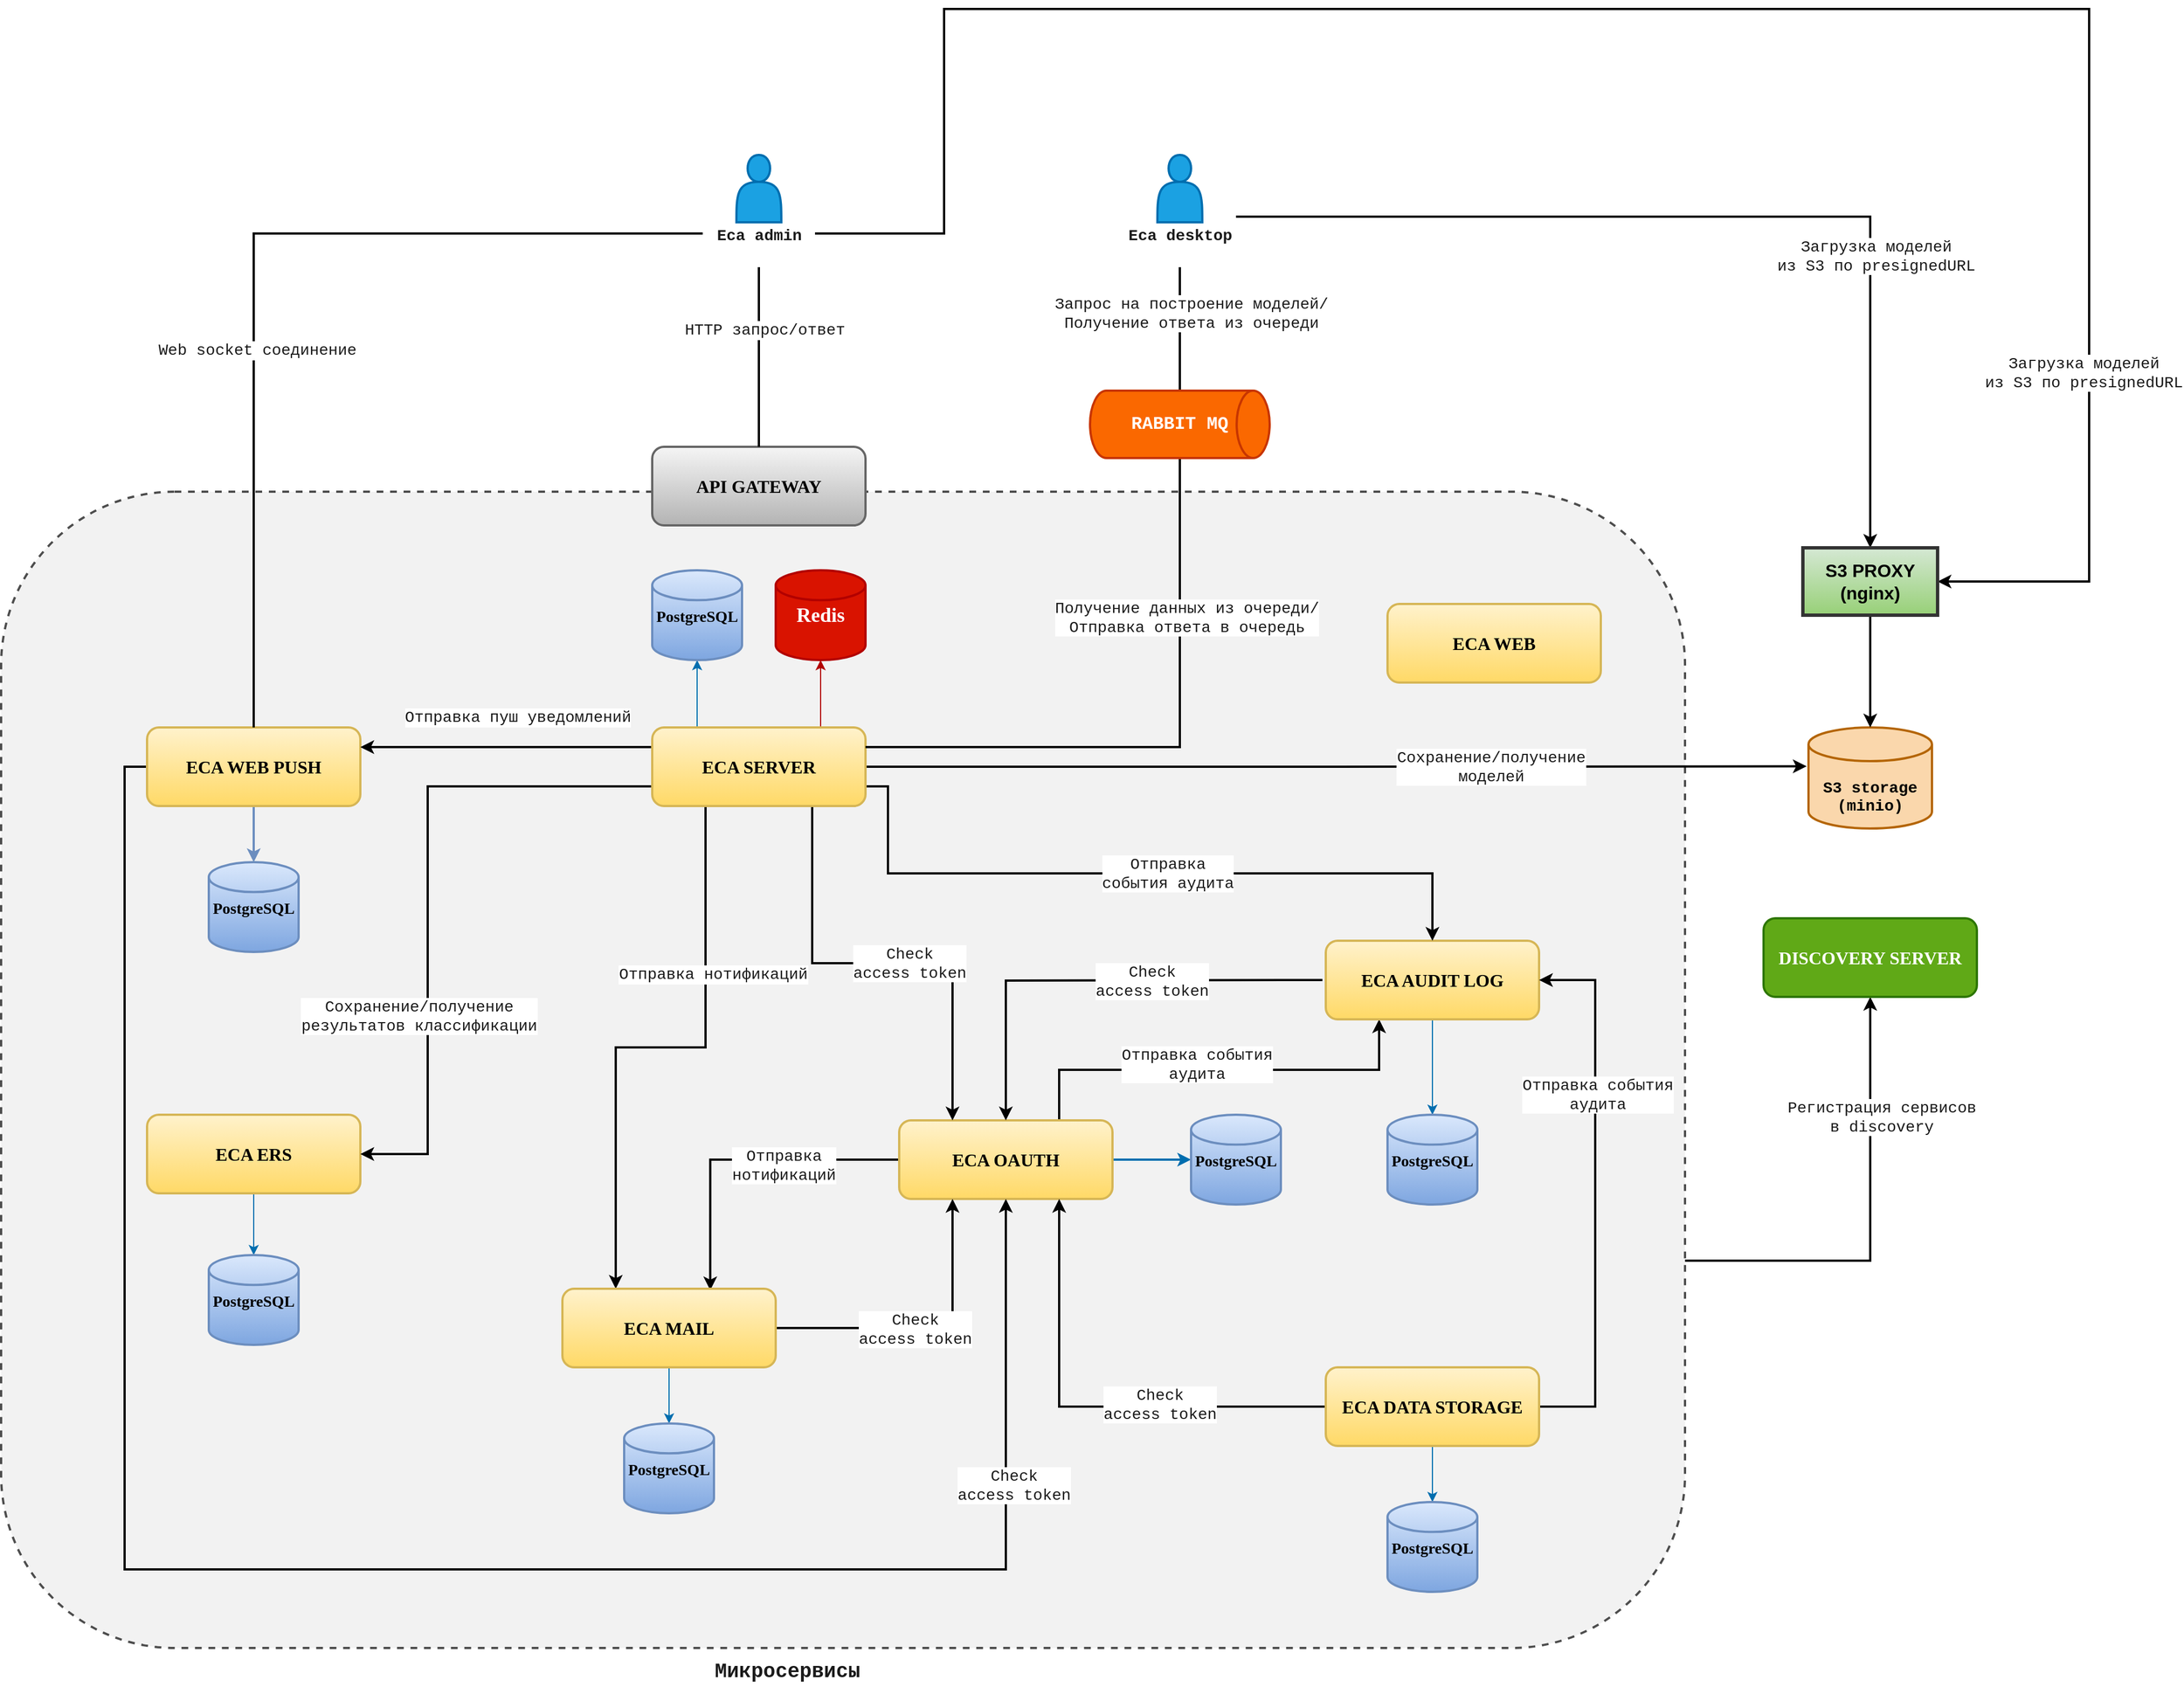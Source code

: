 <mxfile version="20.4.1" type="device"><diagram id="1o1B7qJ34VyJtImrrHPs" name="Page-1"><mxGraphModel dx="2272" dy="1932" grid="1" gridSize="10" guides="1" tooltips="1" connect="1" arrows="1" fold="1" page="1" pageScale="1" pageWidth="850" pageHeight="1100" math="0" shadow="0"><root><mxCell id="0"/><mxCell id="1" parent="0"/><mxCell id="HT-uIEZptR9BiRz0wnPU-54" style="edgeStyle=orthogonalEdgeStyle;rounded=0;orthogonalLoop=1;jettySize=auto;html=1;exitX=0.5;exitY=1;exitDx=0;exitDy=0;entryX=0.5;entryY=0;entryDx=0;entryDy=0;entryPerimeter=0;fontFamily=Courier New;fontSize=14;fontColor=#1A1A1A;strokeWidth=2;endArrow=none;endFill=0;" parent="1" source="HT-uIEZptR9BiRz0wnPU-34" target="HT-uIEZptR9BiRz0wnPU-32" edge="1"><mxGeometry relative="1" as="geometry"/></mxCell><mxCell id="HT-uIEZptR9BiRz0wnPU-61" value="Запрос на построение моделей/&lt;br&gt;Получение ответа из очереди" style="edgeLabel;html=1;align=center;verticalAlign=middle;resizable=0;points=[];fontSize=14;fontFamily=Courier New;fontColor=#1A1A1A;" parent="HT-uIEZptR9BiRz0wnPU-54" vertex="1" connectable="0"><mxGeometry x="-0.267" y="10" relative="1" as="geometry"><mxPoint as="offset"/></mxGeometry></mxCell><mxCell id="HT-uIEZptR9BiRz0wnPU-1" value="" style="rounded=1;whiteSpace=wrap;html=1;dashed=1;strokeWidth=2;strokeColor=#4D4D4D;fillColor=#F2F2F2;" parent="1" vertex="1"><mxGeometry x="-680" y="-40" width="1500" height="1030" as="geometry"/></mxCell><mxCell id="HT-uIEZptR9BiRz0wnPU-2" value="&lt;font face=&quot;Comic Sans MS&quot; style=&quot;font-size: 16px;&quot;&gt;&lt;b&gt;API GATEWAY&lt;/b&gt;&lt;/font&gt;" style="rounded=1;whiteSpace=wrap;html=1;strokeColor=#666666;strokeWidth=2;fillColor=#f5f5f5;gradientColor=#b3b3b3;" parent="1" vertex="1"><mxGeometry x="-100" y="-80" width="190" height="70" as="geometry"/></mxCell><mxCell id="HT-uIEZptR9BiRz0wnPU-76" style="edgeStyle=orthogonalEdgeStyle;rounded=0;orthogonalLoop=1;jettySize=auto;html=1;exitX=0;exitY=0.5;exitDx=0;exitDy=0;entryX=0.693;entryY=0.019;entryDx=0;entryDy=0;entryPerimeter=0;fontFamily=Courier New;fontSize=14;fontColor=#1A1A1A;endArrow=classic;endFill=1;strokeWidth=2;" parent="1" source="HT-uIEZptR9BiRz0wnPU-3" target="HT-uIEZptR9BiRz0wnPU-11" edge="1"><mxGeometry relative="1" as="geometry"/></mxCell><mxCell id="HT-uIEZptR9BiRz0wnPU-77" value="Отправка&lt;br&gt;нотификаций" style="edgeLabel;html=1;align=center;verticalAlign=middle;resizable=0;points=[];fontSize=14;fontFamily=Courier New;fontColor=#1A1A1A;" parent="HT-uIEZptR9BiRz0wnPU-76" vertex="1" connectable="0"><mxGeometry x="-0.274" y="5" relative="1" as="geometry"><mxPoint as="offset"/></mxGeometry></mxCell><mxCell id="HT-uIEZptR9BiRz0wnPU-81" style="edgeStyle=orthogonalEdgeStyle;rounded=0;orthogonalLoop=1;jettySize=auto;html=1;exitX=1;exitY=0.5;exitDx=0;exitDy=0;entryX=0;entryY=0.5;entryDx=0;entryDy=0;entryPerimeter=0;fontFamily=Courier New;fontSize=14;fontColor=#1A1A1A;endArrow=classic;endFill=1;strokeWidth=2;fillColor=#1ba1e2;strokeColor=#006EAF;" parent="1" source="HT-uIEZptR9BiRz0wnPU-3" target="HT-uIEZptR9BiRz0wnPU-15" edge="1"><mxGeometry relative="1" as="geometry"/></mxCell><mxCell id="HT-uIEZptR9BiRz0wnPU-95" style="edgeStyle=orthogonalEdgeStyle;rounded=0;orthogonalLoop=1;jettySize=auto;html=1;exitX=0.75;exitY=0;exitDx=0;exitDy=0;entryX=0.25;entryY=1;entryDx=0;entryDy=0;fontFamily=Courier New;fontSize=14;fontColor=#1A1A1A;endArrow=classic;endFill=1;strokeWidth=2;" parent="1" source="HT-uIEZptR9BiRz0wnPU-3" target="HT-uIEZptR9BiRz0wnPU-6" edge="1"><mxGeometry relative="1" as="geometry"/></mxCell><mxCell id="HT-uIEZptR9BiRz0wnPU-96" value="Отправка события&lt;br&gt;аудита" style="edgeLabel;html=1;align=center;verticalAlign=middle;resizable=0;points=[];fontSize=14;fontFamily=Courier New;fontColor=#1A1A1A;" parent="HT-uIEZptR9BiRz0wnPU-95" vertex="1" connectable="0"><mxGeometry x="-0.116" y="5" relative="1" as="geometry"><mxPoint x="1" as="offset"/></mxGeometry></mxCell><mxCell id="HT-uIEZptR9BiRz0wnPU-3" value="&lt;font face=&quot;Comic Sans MS&quot;&gt;&lt;span style=&quot;font-size: 16px;&quot;&gt;&lt;b&gt;ECA OAUTH&lt;/b&gt;&lt;/span&gt;&lt;/font&gt;" style="rounded=1;whiteSpace=wrap;html=1;strokeColor=#d6b656;strokeWidth=2;fillColor=#fff2cc;gradientColor=#ffd966;" parent="1" vertex="1"><mxGeometry x="120" y="520" width="190" height="70" as="geometry"/></mxCell><mxCell id="HT-uIEZptR9BiRz0wnPU-5" value="&lt;font face=&quot;Comic Sans MS&quot;&gt;&lt;span style=&quot;font-size: 16px;&quot;&gt;&lt;b&gt;ECA WEB&lt;/b&gt;&lt;/span&gt;&lt;/font&gt;" style="rounded=1;whiteSpace=wrap;html=1;strokeColor=#d6b656;strokeWidth=2;fillColor=#fff2cc;gradientColor=#ffd966;" parent="1" vertex="1"><mxGeometry x="555" y="60" width="190" height="70" as="geometry"/></mxCell><mxCell id="HT-uIEZptR9BiRz0wnPU-28" style="edgeStyle=orthogonalEdgeStyle;rounded=0;orthogonalLoop=1;jettySize=auto;html=1;exitX=0.5;exitY=1;exitDx=0;exitDy=0;entryX=0.5;entryY=0;entryDx=0;entryDy=0;entryPerimeter=0;fontFamily=Courier New;fontSize=18;fontColor=#FFFFFF;fillColor=#1ba1e2;strokeColor=#006EAF;" parent="1" source="HT-uIEZptR9BiRz0wnPU-6" target="HT-uIEZptR9BiRz0wnPU-14" edge="1"><mxGeometry relative="1" as="geometry"/></mxCell><mxCell id="HT-uIEZptR9BiRz0wnPU-85" style="edgeStyle=orthogonalEdgeStyle;rounded=0;orthogonalLoop=1;jettySize=auto;html=1;exitX=0;exitY=0.5;exitDx=0;exitDy=0;entryX=0.5;entryY=0;entryDx=0;entryDy=0;fontFamily=Courier New;fontSize=14;fontColor=#1A1A1A;endArrow=classic;endFill=1;strokeWidth=2;" parent="1" target="HT-uIEZptR9BiRz0wnPU-3" edge="1"><mxGeometry relative="1" as="geometry"><mxPoint x="497" y="395" as="sourcePoint"/><mxPoint x="272.04" y="517.97" as="targetPoint"/></mxGeometry></mxCell><mxCell id="HT-uIEZptR9BiRz0wnPU-86" value="Check&lt;br&gt;access token" style="edgeLabel;html=1;align=center;verticalAlign=middle;resizable=0;points=[];fontSize=14;fontFamily=Courier New;fontColor=#1A1A1A;" parent="HT-uIEZptR9BiRz0wnPU-85" vertex="1" connectable="0"><mxGeometry x="-0.253" relative="1" as="geometry"><mxPoint as="offset"/></mxGeometry></mxCell><mxCell id="HT-uIEZptR9BiRz0wnPU-6" value="&lt;font face=&quot;Comic Sans MS&quot;&gt;&lt;span style=&quot;font-size: 16px;&quot;&gt;&lt;b&gt;ECA AUDIT LOG&lt;/b&gt;&lt;/span&gt;&lt;/font&gt;" style="rounded=1;whiteSpace=wrap;html=1;strokeColor=#d6b656;strokeWidth=2;fillColor=#fff2cc;gradientColor=#ffd966;" parent="1" vertex="1"><mxGeometry x="500" y="360" width="190" height="70" as="geometry"/></mxCell><mxCell id="HT-uIEZptR9BiRz0wnPU-31" style="edgeStyle=orthogonalEdgeStyle;rounded=0;orthogonalLoop=1;jettySize=auto;html=1;exitX=0.5;exitY=1;exitDx=0;exitDy=0;entryX=0.5;entryY=0;entryDx=0;entryDy=0;entryPerimeter=0;fontFamily=Courier New;fontSize=18;fontColor=#FFFFFF;fillColor=#1ba1e2;strokeColor=#006EAF;" parent="1" source="HT-uIEZptR9BiRz0wnPU-7" target="HT-uIEZptR9BiRz0wnPU-13" edge="1"><mxGeometry relative="1" as="geometry"/></mxCell><mxCell id="HT-uIEZptR9BiRz0wnPU-83" style="edgeStyle=orthogonalEdgeStyle;rounded=0;orthogonalLoop=1;jettySize=auto;html=1;exitX=0;exitY=0.5;exitDx=0;exitDy=0;entryX=0.75;entryY=1;entryDx=0;entryDy=0;fontFamily=Courier New;fontSize=14;fontColor=#1A1A1A;endArrow=classic;endFill=1;strokeWidth=2;" parent="1" source="HT-uIEZptR9BiRz0wnPU-7" target="HT-uIEZptR9BiRz0wnPU-3" edge="1"><mxGeometry relative="1" as="geometry"/></mxCell><mxCell id="HT-uIEZptR9BiRz0wnPU-84" value="Check&lt;br&gt;access token" style="edgeLabel;html=1;align=center;verticalAlign=middle;resizable=0;points=[];fontSize=14;fontFamily=Courier New;fontColor=#1A1A1A;" parent="HT-uIEZptR9BiRz0wnPU-83" vertex="1" connectable="0"><mxGeometry x="-0.298" y="-2" relative="1" as="geometry"><mxPoint as="offset"/></mxGeometry></mxCell><mxCell id="HT-uIEZptR9BiRz0wnPU-93" style="edgeStyle=orthogonalEdgeStyle;rounded=0;orthogonalLoop=1;jettySize=auto;html=1;exitX=1;exitY=0.5;exitDx=0;exitDy=0;entryX=1;entryY=0.5;entryDx=0;entryDy=0;fontFamily=Courier New;fontSize=14;fontColor=#1A1A1A;endArrow=classic;endFill=1;strokeWidth=2;" parent="1" source="HT-uIEZptR9BiRz0wnPU-7" target="HT-uIEZptR9BiRz0wnPU-6" edge="1"><mxGeometry relative="1" as="geometry"><Array as="points"><mxPoint x="740" y="775"/><mxPoint x="740" y="395"/></Array></mxGeometry></mxCell><mxCell id="HT-uIEZptR9BiRz0wnPU-94" value="Отправка события&lt;br&gt;аудита" style="edgeLabel;html=1;align=center;verticalAlign=middle;resizable=0;points=[];fontSize=14;fontFamily=Courier New;fontColor=#1A1A1A;" parent="HT-uIEZptR9BiRz0wnPU-93" vertex="1" connectable="0"><mxGeometry x="0.367" y="-2" relative="1" as="geometry"><mxPoint as="offset"/></mxGeometry></mxCell><mxCell id="HT-uIEZptR9BiRz0wnPU-7" value="&lt;font face=&quot;Comic Sans MS&quot;&gt;&lt;span style=&quot;font-size: 16px;&quot;&gt;&lt;b&gt;ECA DATA STORAGE&lt;/b&gt;&lt;/span&gt;&lt;/font&gt;" style="rounded=1;whiteSpace=wrap;html=1;strokeColor=#d6b656;strokeWidth=2;fillColor=#fff2cc;gradientColor=#ffd966;" parent="1" vertex="1"><mxGeometry x="500" y="740" width="190" height="70" as="geometry"/></mxCell><mxCell id="HT-uIEZptR9BiRz0wnPU-89" style="edgeStyle=orthogonalEdgeStyle;rounded=0;orthogonalLoop=1;jettySize=auto;html=1;exitX=0;exitY=0.5;exitDx=0;exitDy=0;entryX=0.5;entryY=1;entryDx=0;entryDy=0;fontFamily=Courier New;fontSize=14;fontColor=#1A1A1A;endArrow=classic;endFill=1;strokeWidth=2;" parent="1" source="HT-uIEZptR9BiRz0wnPU-8" target="HT-uIEZptR9BiRz0wnPU-3" edge="1"><mxGeometry relative="1" as="geometry"><Array as="points"><mxPoint x="-570" y="205"/><mxPoint x="-570" y="920"/><mxPoint x="215" y="920"/></Array></mxGeometry></mxCell><mxCell id="HT-uIEZptR9BiRz0wnPU-90" value="Check&lt;br&gt;access token" style="edgeLabel;html=1;align=center;verticalAlign=middle;resizable=0;points=[];fontSize=14;fontFamily=Courier New;fontColor=#1A1A1A;" parent="HT-uIEZptR9BiRz0wnPU-89" vertex="1" connectable="0"><mxGeometry x="0.725" y="-7" relative="1" as="geometry"><mxPoint as="offset"/></mxGeometry></mxCell><mxCell id="km0BEpvMHtJ2xgpsQ099-3" style="edgeStyle=orthogonalEdgeStyle;rounded=0;orthogonalLoop=1;jettySize=auto;html=1;exitX=0.5;exitY=1;exitDx=0;exitDy=0;fillColor=#dae8fc;strokeColor=#6c8ebf;strokeWidth=2;" parent="1" source="HT-uIEZptR9BiRz0wnPU-8" target="km0BEpvMHtJ2xgpsQ099-1" edge="1"><mxGeometry relative="1" as="geometry"/></mxCell><mxCell id="HT-uIEZptR9BiRz0wnPU-8" value="&lt;font face=&quot;Comic Sans MS&quot;&gt;&lt;span style=&quot;font-size: 16px;&quot;&gt;&lt;b&gt;ECA WEB PUSH&lt;/b&gt;&lt;/span&gt;&lt;/font&gt;" style="rounded=1;whiteSpace=wrap;html=1;strokeColor=#d6b656;strokeWidth=2;fillColor=#fff2cc;gradientColor=#ffd966;" parent="1" vertex="1"><mxGeometry x="-550" y="170" width="190" height="70" as="geometry"/></mxCell><mxCell id="HT-uIEZptR9BiRz0wnPU-27" style="edgeStyle=orthogonalEdgeStyle;rounded=0;orthogonalLoop=1;jettySize=auto;html=1;exitX=0.5;exitY=1;exitDx=0;exitDy=0;entryX=0.5;entryY=0;entryDx=0;entryDy=0;entryPerimeter=0;fontFamily=Courier New;fontSize=18;fontColor=#FFFFFF;fillColor=#1ba1e2;strokeColor=#006EAF;" parent="1" source="HT-uIEZptR9BiRz0wnPU-9" target="HT-uIEZptR9BiRz0wnPU-19" edge="1"><mxGeometry relative="1" as="geometry"/></mxCell><mxCell id="HT-uIEZptR9BiRz0wnPU-9" value="&lt;font face=&quot;Comic Sans MS&quot;&gt;&lt;span style=&quot;font-size: 16px;&quot;&gt;&lt;b&gt;ECA ERS&lt;/b&gt;&lt;/span&gt;&lt;/font&gt;" style="rounded=1;whiteSpace=wrap;html=1;strokeColor=#d6b656;strokeWidth=2;fillColor=#fff2cc;gradientColor=#ffd966;" parent="1" vertex="1"><mxGeometry x="-550" y="515" width="190" height="70" as="geometry"/></mxCell><mxCell id="HT-uIEZptR9BiRz0wnPU-20" style="edgeStyle=orthogonalEdgeStyle;rounded=0;orthogonalLoop=1;jettySize=auto;html=1;fontFamily=Courier New;fontSize=18;fontColor=#FFFFFF;fillColor=#1ba1e2;strokeColor=#006EAF;exitX=0.25;exitY=0;exitDx=0;exitDy=0;" parent="1" source="HT-uIEZptR9BiRz0wnPU-10" target="HT-uIEZptR9BiRz0wnPU-17" edge="1"><mxGeometry relative="1" as="geometry"><mxPoint x="-60" y="240" as="sourcePoint"/><Array as="points"><mxPoint x="-60" y="170"/></Array></mxGeometry></mxCell><mxCell id="HT-uIEZptR9BiRz0wnPU-22" style="edgeStyle=orthogonalEdgeStyle;rounded=0;orthogonalLoop=1;jettySize=auto;html=1;exitX=0.75;exitY=1;exitDx=0;exitDy=0;fontFamily=Courier New;fontSize=18;fontColor=#FFFFFF;fillColor=#e51400;strokeColor=#B20000;" parent="1" source="HT-uIEZptR9BiRz0wnPU-10" target="HT-uIEZptR9BiRz0wnPU-18" edge="1"><mxGeometry relative="1" as="geometry"><Array as="points"><mxPoint x="50" y="240"/></Array></mxGeometry></mxCell><mxCell id="HT-uIEZptR9BiRz0wnPU-66" style="edgeStyle=orthogonalEdgeStyle;rounded=0;orthogonalLoop=1;jettySize=auto;html=1;exitX=0;exitY=0.25;exitDx=0;exitDy=0;entryX=1;entryY=0.25;entryDx=0;entryDy=0;fontFamily=Courier New;fontSize=14;fontColor=#1A1A1A;endArrow=classic;endFill=1;strokeWidth=2;" parent="1" source="HT-uIEZptR9BiRz0wnPU-10" target="HT-uIEZptR9BiRz0wnPU-8" edge="1"><mxGeometry relative="1" as="geometry"/></mxCell><mxCell id="HT-uIEZptR9BiRz0wnPU-67" value="Отправка пуш уведомлений" style="edgeLabel;html=1;align=center;verticalAlign=middle;resizable=0;points=[];fontSize=14;fontFamily=Courier New;fontColor=#1A1A1A;" parent="HT-uIEZptR9BiRz0wnPU-66" vertex="1" connectable="0"><mxGeometry x="-0.154" y="3" relative="1" as="geometry"><mxPoint x="-10" y="-30" as="offset"/></mxGeometry></mxCell><mxCell id="HT-uIEZptR9BiRz0wnPU-68" style="edgeStyle=orthogonalEdgeStyle;rounded=0;orthogonalLoop=1;jettySize=auto;html=1;exitX=0;exitY=0.75;exitDx=0;exitDy=0;entryX=1;entryY=0.5;entryDx=0;entryDy=0;fontFamily=Courier New;fontSize=14;fontColor=#1A1A1A;endArrow=classic;endFill=1;strokeWidth=2;" parent="1" source="HT-uIEZptR9BiRz0wnPU-10" target="HT-uIEZptR9BiRz0wnPU-9" edge="1"><mxGeometry relative="1" as="geometry"><Array as="points"><mxPoint x="-300" y="223"/><mxPoint x="-300" y="550"/></Array></mxGeometry></mxCell><mxCell id="HT-uIEZptR9BiRz0wnPU-69" value="Сохранение/получение&lt;br&gt;результатов классификации" style="edgeLabel;html=1;align=center;verticalAlign=middle;resizable=0;points=[];fontSize=14;fontFamily=Courier New;fontColor=#1A1A1A;" parent="HT-uIEZptR9BiRz0wnPU-68" vertex="1" connectable="0"><mxGeometry x="0.38" y="-8" relative="1" as="geometry"><mxPoint y="-1" as="offset"/></mxGeometry></mxCell><mxCell id="HT-uIEZptR9BiRz0wnPU-74" style="edgeStyle=orthogonalEdgeStyle;rounded=0;orthogonalLoop=1;jettySize=auto;html=1;exitX=0.25;exitY=1;exitDx=0;exitDy=0;entryX=0.25;entryY=0;entryDx=0;entryDy=0;fontFamily=Courier New;fontSize=14;fontColor=#1A1A1A;endArrow=classic;endFill=1;strokeWidth=2;" parent="1" source="HT-uIEZptR9BiRz0wnPU-10" target="HT-uIEZptR9BiRz0wnPU-11" edge="1"><mxGeometry relative="1" as="geometry"/></mxCell><mxCell id="HT-uIEZptR9BiRz0wnPU-75" value="Отправка нотификаций" style="edgeLabel;html=1;align=center;verticalAlign=middle;resizable=0;points=[];fontSize=14;fontFamily=Courier New;fontColor=#1A1A1A;" parent="HT-uIEZptR9BiRz0wnPU-74" vertex="1" connectable="0"><mxGeometry x="-0.413" y="6" relative="1" as="geometry"><mxPoint as="offset"/></mxGeometry></mxCell><mxCell id="HT-uIEZptR9BiRz0wnPU-87" style="edgeStyle=orthogonalEdgeStyle;rounded=0;orthogonalLoop=1;jettySize=auto;html=1;exitX=0.75;exitY=1;exitDx=0;exitDy=0;entryX=0.25;entryY=0;entryDx=0;entryDy=0;fontFamily=Courier New;fontSize=14;fontColor=#1A1A1A;endArrow=classic;endFill=1;strokeWidth=2;" parent="1" source="HT-uIEZptR9BiRz0wnPU-10" target="HT-uIEZptR9BiRz0wnPU-3" edge="1"><mxGeometry relative="1" as="geometry"><Array as="points"><mxPoint x="43" y="380"/><mxPoint x="168" y="380"/></Array></mxGeometry></mxCell><mxCell id="HT-uIEZptR9BiRz0wnPU-88" value="Check&lt;br&gt;access token" style="edgeLabel;html=1;align=center;verticalAlign=middle;resizable=0;points=[];fontSize=14;fontFamily=Courier New;fontColor=#1A1A1A;" parent="HT-uIEZptR9BiRz0wnPU-87" vertex="1" connectable="0"><mxGeometry x="0.123" relative="1" as="geometry"><mxPoint x="-1" as="offset"/></mxGeometry></mxCell><mxCell id="HT-uIEZptR9BiRz0wnPU-91" style="edgeStyle=orthogonalEdgeStyle;rounded=0;orthogonalLoop=1;jettySize=auto;html=1;exitX=1;exitY=0.75;exitDx=0;exitDy=0;fontFamily=Courier New;fontSize=14;fontColor=#1A1A1A;endArrow=classic;endFill=1;strokeWidth=2;" parent="1" source="HT-uIEZptR9BiRz0wnPU-10" target="HT-uIEZptR9BiRz0wnPU-6" edge="1"><mxGeometry relative="1" as="geometry"><Array as="points"><mxPoint x="110" y="223"/><mxPoint x="110" y="300"/><mxPoint x="595" y="300"/></Array></mxGeometry></mxCell><mxCell id="HT-uIEZptR9BiRz0wnPU-92" value="Отправка&lt;br&gt;события аудита" style="edgeLabel;html=1;align=center;verticalAlign=middle;resizable=0;points=[];fontSize=14;fontFamily=Courier New;fontColor=#1A1A1A;" parent="HT-uIEZptR9BiRz0wnPU-91" vertex="1" connectable="0"><mxGeometry x="0.076" relative="1" as="geometry"><mxPoint x="1" as="offset"/></mxGeometry></mxCell><mxCell id="HT-uIEZptR9BiRz0wnPU-99" style="edgeStyle=orthogonalEdgeStyle;rounded=0;orthogonalLoop=1;jettySize=auto;html=1;exitX=1;exitY=0.5;exitDx=0;exitDy=0;entryX=-0.015;entryY=0.385;entryDx=0;entryDy=0;entryPerimeter=0;fontFamily=Courier New;fontSize=14;fontColor=#1A1A1A;endArrow=classic;endFill=1;strokeWidth=2;" parent="1" source="HT-uIEZptR9BiRz0wnPU-10" target="HT-uIEZptR9BiRz0wnPU-98" edge="1"><mxGeometry relative="1" as="geometry"/></mxCell><mxCell id="HT-uIEZptR9BiRz0wnPU-100" value="Сохранение/получение&lt;br&gt;моделей" style="edgeLabel;html=1;align=center;verticalAlign=middle;resizable=0;points=[];fontSize=14;fontFamily=Courier New;fontColor=#1A1A1A;" parent="HT-uIEZptR9BiRz0wnPU-99" vertex="1" connectable="0"><mxGeometry x="0.332" relative="1" as="geometry"><mxPoint x="-1" as="offset"/></mxGeometry></mxCell><mxCell id="HT-uIEZptR9BiRz0wnPU-10" value="&lt;font face=&quot;Comic Sans MS&quot;&gt;&lt;span style=&quot;font-size: 16px;&quot;&gt;&lt;b&gt;ECA SERVER&lt;/b&gt;&lt;/span&gt;&lt;/font&gt;" style="rounded=1;whiteSpace=wrap;html=1;strokeColor=#d6b656;strokeWidth=2;fillColor=#fff2cc;gradientColor=#ffd966;" parent="1" vertex="1"><mxGeometry x="-100" y="170" width="190" height="70" as="geometry"/></mxCell><mxCell id="HT-uIEZptR9BiRz0wnPU-30" style="edgeStyle=orthogonalEdgeStyle;rounded=0;orthogonalLoop=1;jettySize=auto;html=1;exitX=0.5;exitY=1;exitDx=0;exitDy=0;entryX=0.5;entryY=0;entryDx=0;entryDy=0;entryPerimeter=0;fontFamily=Courier New;fontSize=18;fontColor=#FFFFFF;fillColor=#1ba1e2;strokeColor=#006EAF;" parent="1" source="HT-uIEZptR9BiRz0wnPU-11" target="HT-uIEZptR9BiRz0wnPU-16" edge="1"><mxGeometry relative="1" as="geometry"/></mxCell><mxCell id="HT-uIEZptR9BiRz0wnPU-78" style="edgeStyle=orthogonalEdgeStyle;rounded=0;orthogonalLoop=1;jettySize=auto;html=1;exitX=1;exitY=0.5;exitDx=0;exitDy=0;entryX=0.25;entryY=1;entryDx=0;entryDy=0;fontFamily=Courier New;fontSize=14;fontColor=#1A1A1A;endArrow=classic;endFill=1;strokeWidth=2;" parent="1" source="HT-uIEZptR9BiRz0wnPU-11" target="HT-uIEZptR9BiRz0wnPU-3" edge="1"><mxGeometry relative="1" as="geometry"/></mxCell><mxCell id="HT-uIEZptR9BiRz0wnPU-82" value="Check&lt;br&gt;access token" style="edgeLabel;html=1;align=center;verticalAlign=middle;resizable=0;points=[];fontSize=14;fontFamily=Courier New;fontColor=#1A1A1A;" parent="HT-uIEZptR9BiRz0wnPU-78" vertex="1" connectable="0"><mxGeometry x="-0.095" y="-1" relative="1" as="geometry"><mxPoint as="offset"/></mxGeometry></mxCell><mxCell id="HT-uIEZptR9BiRz0wnPU-11" value="&lt;font face=&quot;Comic Sans MS&quot;&gt;&lt;span style=&quot;font-size: 16px;&quot;&gt;&lt;b&gt;ECA MAIL&lt;/b&gt;&lt;/span&gt;&lt;/font&gt;" style="rounded=1;whiteSpace=wrap;html=1;strokeColor=#d6b656;strokeWidth=2;fillColor=#fff2cc;gradientColor=#ffd966;" parent="1" vertex="1"><mxGeometry x="-180" y="670" width="190" height="70" as="geometry"/></mxCell><mxCell id="HT-uIEZptR9BiRz0wnPU-13" value="&lt;b&gt;&lt;font style=&quot;font-size: 14px;&quot;&gt;PostgreSQL&lt;/font&gt;&lt;/b&gt;" style="strokeWidth=2;html=1;shape=mxgraph.flowchart.database;whiteSpace=wrap;fontFamily=Comic Sans MS;fontSize=16;fillColor=#dae8fc;gradientColor=#7ea6e0;strokeColor=#6c8ebf;" parent="1" vertex="1"><mxGeometry x="555" y="860" width="80" height="80" as="geometry"/></mxCell><mxCell id="HT-uIEZptR9BiRz0wnPU-14" value="&lt;b&gt;&lt;font style=&quot;font-size: 14px;&quot;&gt;PostgreSQL&lt;/font&gt;&lt;/b&gt;" style="strokeWidth=2;html=1;shape=mxgraph.flowchart.database;whiteSpace=wrap;fontFamily=Comic Sans MS;fontSize=16;fillColor=#dae8fc;gradientColor=#7ea6e0;strokeColor=#6c8ebf;" parent="1" vertex="1"><mxGeometry x="555" y="515" width="80" height="80" as="geometry"/></mxCell><mxCell id="HT-uIEZptR9BiRz0wnPU-15" value="&lt;b&gt;&lt;font style=&quot;font-size: 14px;&quot;&gt;PostgreSQL&lt;/font&gt;&lt;/b&gt;" style="strokeWidth=2;html=1;shape=mxgraph.flowchart.database;whiteSpace=wrap;fontFamily=Comic Sans MS;fontSize=16;fillColor=#dae8fc;gradientColor=#7ea6e0;strokeColor=#6c8ebf;" parent="1" vertex="1"><mxGeometry x="380" y="515" width="80" height="80" as="geometry"/></mxCell><mxCell id="HT-uIEZptR9BiRz0wnPU-16" value="&lt;b&gt;&lt;font style=&quot;font-size: 14px;&quot;&gt;PostgreSQL&lt;/font&gt;&lt;/b&gt;" style="strokeWidth=2;html=1;shape=mxgraph.flowchart.database;whiteSpace=wrap;fontFamily=Comic Sans MS;fontSize=16;fillColor=#dae8fc;gradientColor=#7ea6e0;strokeColor=#6c8ebf;" parent="1" vertex="1"><mxGeometry x="-125" y="790" width="80" height="80" as="geometry"/></mxCell><mxCell id="HT-uIEZptR9BiRz0wnPU-17" value="&lt;b&gt;&lt;font style=&quot;font-size: 14px;&quot;&gt;PostgreSQL&lt;/font&gt;&lt;/b&gt;" style="strokeWidth=2;html=1;shape=mxgraph.flowchart.database;whiteSpace=wrap;fontFamily=Comic Sans MS;fontSize=16;fillColor=#dae8fc;gradientColor=#7ea6e0;strokeColor=#6c8ebf;" parent="1" vertex="1"><mxGeometry x="-100" y="30" width="80" height="80" as="geometry"/></mxCell><mxCell id="HT-uIEZptR9BiRz0wnPU-18" value="&lt;span style=&quot;font-size: 18px;&quot;&gt;&lt;b style=&quot;font-size: 18px;&quot;&gt;Redis&lt;/b&gt;&lt;/span&gt;" style="strokeWidth=2;html=1;shape=mxgraph.flowchart.database;whiteSpace=wrap;fontFamily=Comic Sans MS;fontSize=18;fillColor=#D91300;strokeColor=#B20000;fontColor=#ffffff;" parent="1" vertex="1"><mxGeometry x="10" y="30" width="80" height="80" as="geometry"/></mxCell><mxCell id="HT-uIEZptR9BiRz0wnPU-19" value="&lt;b&gt;&lt;font style=&quot;font-size: 14px;&quot;&gt;PostgreSQL&lt;/font&gt;&lt;/b&gt;" style="strokeWidth=2;html=1;shape=mxgraph.flowchart.database;whiteSpace=wrap;fontFamily=Comic Sans MS;fontSize=16;fillColor=#dae8fc;gradientColor=#7ea6e0;strokeColor=#6c8ebf;" parent="1" vertex="1"><mxGeometry x="-495" y="640" width="80" height="80" as="geometry"/></mxCell><mxCell id="HT-uIEZptR9BiRz0wnPU-57" style="edgeStyle=orthogonalEdgeStyle;rounded=0;orthogonalLoop=1;jettySize=auto;html=1;exitX=0.5;exitY=1;exitDx=0;exitDy=0;exitPerimeter=0;entryX=1;entryY=0.25;entryDx=0;entryDy=0;fontFamily=Courier New;fontSize=14;fontColor=#1A1A1A;endArrow=none;endFill=0;strokeWidth=2;" parent="1" source="HT-uIEZptR9BiRz0wnPU-32" target="HT-uIEZptR9BiRz0wnPU-10" edge="1"><mxGeometry relative="1" as="geometry"><Array as="points"><mxPoint x="370" y="188"/></Array></mxGeometry></mxCell><mxCell id="HT-uIEZptR9BiRz0wnPU-65" value="Получение данных из очереди/&lt;br&gt;Отправка ответа в очередь" style="edgeLabel;html=1;align=center;verticalAlign=middle;resizable=0;points=[];fontSize=14;fontFamily=Courier New;fontColor=#1A1A1A;" parent="HT-uIEZptR9BiRz0wnPU-57" vertex="1" connectable="0"><mxGeometry x="-0.472" y="6" relative="1" as="geometry"><mxPoint as="offset"/></mxGeometry></mxCell><mxCell id="HT-uIEZptR9BiRz0wnPU-32" value="RABBIT MQ" style="strokeWidth=2;html=1;shape=mxgraph.flowchart.direct_data;whiteSpace=wrap;fontFamily=Courier New;fontSize=16;fontColor=#FFFFFF;fillColor=#fa6800;strokeColor=#C73500;fontStyle=1" parent="1" vertex="1"><mxGeometry x="290" y="-130" width="160" height="60" as="geometry"/></mxCell><mxCell id="HT-uIEZptR9BiRz0wnPU-35" value="" style="group" parent="1" vertex="1" connectable="0"><mxGeometry x="320" y="-340" width="100" height="100" as="geometry"/></mxCell><mxCell id="HT-uIEZptR9BiRz0wnPU-33" value="" style="shape=actor;whiteSpace=wrap;html=1;fontFamily=Courier New;fontSize=16;strokeColor=#006EAF;strokeWidth=2;fillColor=#1ba1e2;fontColor=#ffffff;" parent="HT-uIEZptR9BiRz0wnPU-35" vertex="1"><mxGeometry x="30" width="40" height="60" as="geometry"/></mxCell><mxCell id="HT-uIEZptR9BiRz0wnPU-34" value="&lt;font style=&quot;font-size: 14px;&quot; color=&quot;#1a1a1a&quot;&gt;Eca desktop&lt;/font&gt;" style="text;strokeColor=none;fillColor=none;html=1;fontSize=24;fontStyle=1;verticalAlign=middle;align=center;fontFamily=Courier New;fontColor=#FFFFFF;" parent="HT-uIEZptR9BiRz0wnPU-35" vertex="1"><mxGeometry y="40" width="100" height="60" as="geometry"/></mxCell><mxCell id="HT-uIEZptR9BiRz0wnPU-41" value="" style="group" parent="1" vertex="1" connectable="0"><mxGeometry x="-55" y="-340" width="100" height="100" as="geometry"/></mxCell><mxCell id="HT-uIEZptR9BiRz0wnPU-42" value="" style="shape=actor;whiteSpace=wrap;html=1;fontFamily=Courier New;fontSize=16;strokeColor=#006EAF;strokeWidth=2;fillColor=#1ba1e2;fontColor=#ffffff;" parent="HT-uIEZptR9BiRz0wnPU-41" vertex="1"><mxGeometry x="30" width="40" height="60" as="geometry"/></mxCell><mxCell id="HT-uIEZptR9BiRz0wnPU-43" value="&lt;font style=&quot;font-size: 14px;&quot; color=&quot;#1a1a1a&quot;&gt;Eca admin&lt;/font&gt;" style="text;strokeColor=none;fillColor=none;html=1;fontSize=24;fontStyle=1;verticalAlign=middle;align=center;fontFamily=Courier New;fontColor=#FFFFFF;" parent="HT-uIEZptR9BiRz0wnPU-41" vertex="1"><mxGeometry y="40" width="100" height="60" as="geometry"/></mxCell><mxCell id="HT-uIEZptR9BiRz0wnPU-49" style="edgeStyle=orthogonalEdgeStyle;rounded=0;orthogonalLoop=1;jettySize=auto;html=1;exitX=0.5;exitY=1;exitDx=0;exitDy=0;entryX=0.5;entryY=0;entryDx=0;entryDy=0;fontFamily=Courier New;fontSize=14;fontColor=#1A1A1A;strokeWidth=2;endArrow=none;endFill=0;" parent="1" source="HT-uIEZptR9BiRz0wnPU-43" target="HT-uIEZptR9BiRz0wnPU-2" edge="1"><mxGeometry relative="1" as="geometry"/></mxCell><mxCell id="HT-uIEZptR9BiRz0wnPU-62" value="HTTP запрос/ответ" style="edgeLabel;html=1;align=center;verticalAlign=middle;resizable=0;points=[];fontSize=14;fontFamily=Courier New;fontColor=#1A1A1A;" parent="HT-uIEZptR9BiRz0wnPU-49" vertex="1" connectable="0"><mxGeometry x="-0.3" y="5" relative="1" as="geometry"><mxPoint as="offset"/></mxGeometry></mxCell><mxCell id="HT-uIEZptR9BiRz0wnPU-59" style="edgeStyle=orthogonalEdgeStyle;rounded=0;orthogonalLoop=1;jettySize=auto;html=1;exitX=0;exitY=0.5;exitDx=0;exitDy=0;entryX=0.5;entryY=0;entryDx=0;entryDy=0;fontFamily=Courier New;fontSize=14;fontColor=#1A1A1A;endArrow=none;endFill=0;strokeWidth=2;" parent="1" source="HT-uIEZptR9BiRz0wnPU-43" target="HT-uIEZptR9BiRz0wnPU-8" edge="1"><mxGeometry relative="1" as="geometry"/></mxCell><mxCell id="HT-uIEZptR9BiRz0wnPU-63" value="Web socket соединение" style="edgeLabel;html=1;align=center;verticalAlign=middle;resizable=0;points=[];fontSize=14;fontFamily=Courier New;fontColor=#1A1A1A;" parent="HT-uIEZptR9BiRz0wnPU-59" vertex="1" connectable="0"><mxGeometry x="0.2" y="3" relative="1" as="geometry"><mxPoint as="offset"/></mxGeometry></mxCell><mxCell id="HT-uIEZptR9BiRz0wnPU-98" value="&lt;b&gt;&lt;br&gt;&lt;br&gt;S3 storage&lt;br&gt;(minio)&lt;br&gt;&lt;/b&gt;" style="strokeWidth=2;html=1;shape=mxgraph.flowchart.database;whiteSpace=wrap;fontFamily=Courier New;fontSize=14;fillColor=#fad7ac;strokeColor=#b46504;" parent="1" vertex="1"><mxGeometry x="930" y="170" width="110" height="90" as="geometry"/></mxCell><mxCell id="HT-uIEZptR9BiRz0wnPU-101" value="&lt;font style=&quot;font-size: 18px;&quot;&gt;Микросервисы&lt;/font&gt;" style="text;strokeColor=none;fillColor=none;html=1;fontSize=24;fontStyle=1;verticalAlign=middle;align=center;fontFamily=Courier New;fontColor=#1A1A1A;" parent="1" vertex="1"><mxGeometry x="-30" y="990" width="100" height="40" as="geometry"/></mxCell><mxCell id="HT-uIEZptR9BiRz0wnPU-104" style="edgeStyle=orthogonalEdgeStyle;rounded=0;orthogonalLoop=1;jettySize=auto;html=1;entryX=1;entryY=0.665;entryDx=0;entryDy=0;entryPerimeter=0;fontFamily=Courier New;fontSize=18;fontColor=#1A1A1A;endArrow=none;endFill=0;strokeWidth=2;startArrow=classic;startFill=1;exitX=0.5;exitY=1;exitDx=0;exitDy=0;" parent="1" source="HT-uIEZptR9BiRz0wnPU-103" target="HT-uIEZptR9BiRz0wnPU-1" edge="1"><mxGeometry relative="1" as="geometry"><Array as="points"><mxPoint x="985" y="645"/></Array><mxPoint x="990" y="430" as="sourcePoint"/></mxGeometry></mxCell><mxCell id="HT-uIEZptR9BiRz0wnPU-108" value="Регистрация сервисов&lt;br&gt;в discovery" style="edgeLabel;html=1;align=center;verticalAlign=middle;resizable=0;points=[];fontSize=14;fontFamily=Courier New;fontColor=#1A1A1A;" parent="HT-uIEZptR9BiRz0wnPU-104" vertex="1" connectable="0"><mxGeometry x="-0.216" y="-4" relative="1" as="geometry"><mxPoint x="14" y="-50" as="offset"/></mxGeometry></mxCell><mxCell id="HT-uIEZptR9BiRz0wnPU-103" value="&lt;font face=&quot;Comic Sans MS&quot;&gt;&lt;span style=&quot;font-size: 16px;&quot;&gt;&lt;b&gt;DISCOVERY SERVER&lt;/b&gt;&lt;/span&gt;&lt;/font&gt;" style="rounded=1;whiteSpace=wrap;html=1;strokeColor=#2D7600;strokeWidth=2;fillColor=#60a917;fontColor=#ffffff;" parent="1" vertex="1"><mxGeometry x="890" y="340" width="190" height="70" as="geometry"/></mxCell><mxCell id="HT-uIEZptR9BiRz0wnPU-109" style="edgeStyle=orthogonalEdgeStyle;rounded=0;orthogonalLoop=1;jettySize=auto;html=1;exitX=1;exitY=0.25;exitDx=0;exitDy=0;entryX=0.5;entryY=0;entryDx=0;entryDy=0;fontFamily=Courier New;fontSize=14;fontColor=#1A1A1A;endArrow=classic;endFill=1;strokeWidth=2;" parent="1" source="HT-uIEZptR9BiRz0wnPU-34" target="B8gGoUer2bNxLRCds5LB-1" edge="1"><mxGeometry relative="1" as="geometry"/></mxCell><mxCell id="HT-uIEZptR9BiRz0wnPU-110" value="Загрузка моделей&lt;br&gt;из S3 по presignedURL" style="edgeLabel;html=1;align=center;verticalAlign=middle;resizable=0;points=[];fontSize=14;fontFamily=Courier New;fontColor=#1A1A1A;" parent="HT-uIEZptR9BiRz0wnPU-109" vertex="1" connectable="0"><mxGeometry x="0.395" y="5" relative="1" as="geometry"><mxPoint as="offset"/></mxGeometry></mxCell><mxCell id="HT-uIEZptR9BiRz0wnPU-112" style="edgeStyle=orthogonalEdgeStyle;rounded=0;orthogonalLoop=1;jettySize=auto;html=1;exitX=1;exitY=0.5;exitDx=0;exitDy=0;entryX=1;entryY=0.5;entryDx=0;entryDy=0;fontFamily=Courier New;fontSize=14;fontColor=#1A1A1A;endArrow=classic;endFill=1;strokeWidth=2;" parent="1" source="HT-uIEZptR9BiRz0wnPU-43" target="B8gGoUer2bNxLRCds5LB-1" edge="1"><mxGeometry relative="1" as="geometry"><Array as="points"><mxPoint x="160" y="-270"/><mxPoint x="160" y="-470"/><mxPoint x="1180" y="-470"/><mxPoint x="1180" y="40"/></Array></mxGeometry></mxCell><mxCell id="HT-uIEZptR9BiRz0wnPU-113" value="Загрузка моделей&lt;br&gt;из S3 по presignedURL" style="edgeLabel;html=1;align=center;verticalAlign=middle;resizable=0;points=[];fontSize=14;fontFamily=Courier New;fontColor=#1A1A1A;" parent="HT-uIEZptR9BiRz0wnPU-112" vertex="1" connectable="0"><mxGeometry x="0.676" y="-5" relative="1" as="geometry"><mxPoint as="offset"/></mxGeometry></mxCell><mxCell id="B8gGoUer2bNxLRCds5LB-2" style="edgeStyle=orthogonalEdgeStyle;rounded=0;orthogonalLoop=1;jettySize=auto;html=1;exitX=0.5;exitY=1;exitDx=0;exitDy=0;fontSize=16;strokeWidth=2;" parent="1" source="B8gGoUer2bNxLRCds5LB-1" target="HT-uIEZptR9BiRz0wnPU-98" edge="1"><mxGeometry relative="1" as="geometry"/></mxCell><mxCell id="B8gGoUer2bNxLRCds5LB-1" value="&lt;b style=&quot;font-size: 16px;&quot;&gt;S3 PROXY&lt;br&gt;(nginx)&lt;/b&gt;" style="rounded=0;whiteSpace=wrap;html=1;fillColor=#d5e8d4;strokeColor=#333333;gradientColor=#97d077;strokeWidth=3;" parent="1" vertex="1"><mxGeometry x="925" y="10" width="120" height="60" as="geometry"/></mxCell><mxCell id="km0BEpvMHtJ2xgpsQ099-1" value="&lt;b&gt;&lt;font style=&quot;font-size: 14px;&quot;&gt;PostgreSQL&lt;/font&gt;&lt;/b&gt;" style="strokeWidth=2;html=1;shape=mxgraph.flowchart.database;whiteSpace=wrap;fontFamily=Comic Sans MS;fontSize=16;fillColor=#dae8fc;gradientColor=#7ea6e0;strokeColor=#6c8ebf;" parent="1" vertex="1"><mxGeometry x="-495" y="290" width="80" height="80" as="geometry"/></mxCell></root></mxGraphModel></diagram></mxfile>